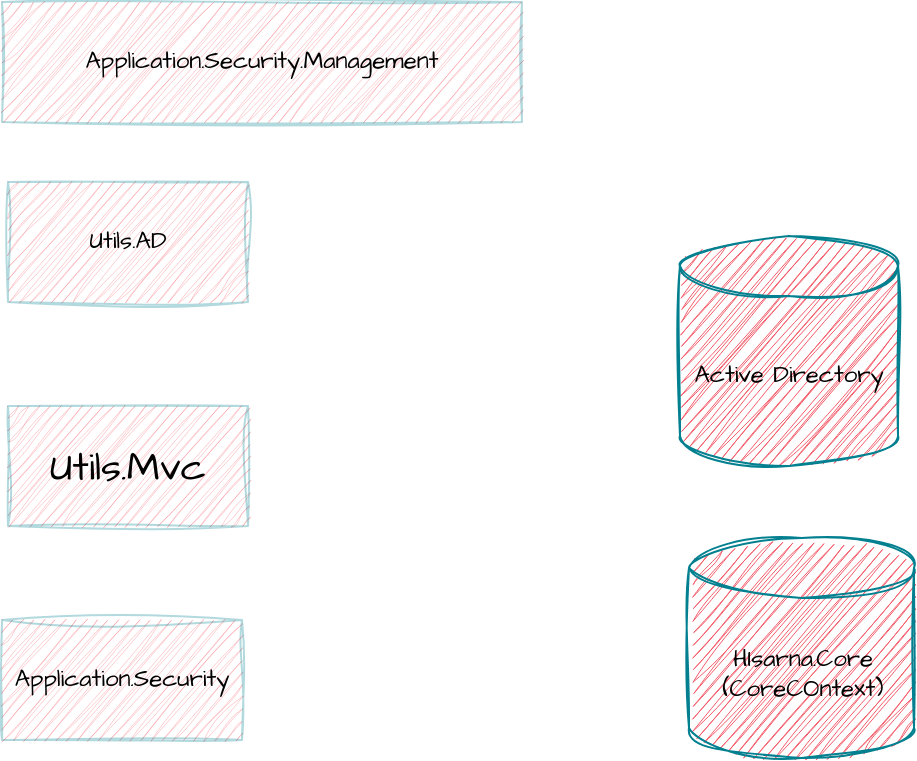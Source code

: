 <mxfile version="24.4.4" type="github">
  <diagram name="Pagina-1" id="mwvZFhLqi_4R-zlfRmPy">
    <mxGraphModel dx="1274" dy="737" grid="0" gridSize="10" guides="1" tooltips="1" connect="1" arrows="1" fold="1" page="0" pageScale="1" pageWidth="827" pageHeight="1169" math="0" shadow="0">
      <root>
        <mxCell id="0" />
        <mxCell id="1" parent="0" />
        <mxCell id="lm-91KbfVehlCaEgiLmT-1" value="&lt;font color=&quot;#000000&quot;&gt;Application.Security.Management&lt;/font&gt;" style="whiteSpace=wrap;html=1;sketch=1;hachureGap=4;jiggle=2;curveFitting=1;strokeColor=#028090;fontFamily=Architects Daughter;fontSource=https%3A%2F%2Ffonts.googleapis.com%2Fcss%3Ffamily%3DArchitects%2BDaughter;fontColor=#E4FDE1;fillColor=#F45B69;opacity=30;" vertex="1" parent="1">
          <mxGeometry x="257" y="89" width="260" height="60" as="geometry" />
        </mxCell>
        <mxCell id="lm-91KbfVehlCaEgiLmT-2" value="&lt;font color=&quot;#000000&quot;&gt;Application.Security&lt;/font&gt;" style="whiteSpace=wrap;html=1;sketch=1;hachureGap=4;jiggle=2;curveFitting=1;strokeColor=#028090;fontFamily=Architects Daughter;fontSource=https%3A%2F%2Ffonts.googleapis.com%2Fcss%3Ffamily%3DArchitects%2BDaughter;fontColor=#E4FDE1;fillColor=#F45B69;opacity=30;" vertex="1" parent="1">
          <mxGeometry x="257" y="398" width="120" height="60" as="geometry" />
        </mxCell>
        <mxCell id="lm-91KbfVehlCaEgiLmT-3" value="&lt;font style=&quot;font-size: 20px;&quot; color=&quot;#000000&quot;&gt;Utils.Mvc&lt;/font&gt;" style="whiteSpace=wrap;html=1;sketch=1;hachureGap=4;jiggle=2;curveFitting=1;strokeColor=#028090;fontFamily=Architects Daughter;fontSource=https%3A%2F%2Ffonts.googleapis.com%2Fcss%3Ffamily%3DArchitects%2BDaughter;fontColor=#E4FDE1;fillColor=#F45B69;opacity=30;" vertex="1" parent="1">
          <mxGeometry x="260" y="291" width="120" height="60" as="geometry" />
        </mxCell>
        <mxCell id="lm-91KbfVehlCaEgiLmT-4" value="&lt;font color=&quot;#000000&quot;&gt;Utils.AD&lt;/font&gt;" style="whiteSpace=wrap;html=1;sketch=1;hachureGap=4;jiggle=2;curveFitting=1;strokeColor=#028090;fontFamily=Architects Daughter;fontSource=https%3A%2F%2Ffonts.googleapis.com%2Fcss%3Ffamily%3DArchitects%2BDaughter;fontColor=#E4FDE1;fillColor=#F45B69;opacity=30;" vertex="1" parent="1">
          <mxGeometry x="260" y="179" width="120" height="60" as="geometry" />
        </mxCell>
        <mxCell id="lm-91KbfVehlCaEgiLmT-5" value="Active Directory" style="shape=cylinder3;whiteSpace=wrap;html=1;boundedLbl=1;backgroundOutline=1;size=15;sketch=1;hachureGap=4;jiggle=2;curveFitting=1;strokeColor=#028090;fontFamily=Architects Daughter;fontSource=https%3A%2F%2Ffonts.googleapis.com%2Fcss%3Ffamily%3DArchitects%2BDaughter;fontColor=#000000;fillColor=#F45B69;" vertex="1" parent="1">
          <mxGeometry x="596" y="206" width="109" height="115" as="geometry" />
        </mxCell>
        <mxCell id="lm-91KbfVehlCaEgiLmT-6" value="&lt;div&gt;HIsarna.Core&lt;/div&gt;&lt;div&gt;(CoreCOntext)&lt;br&gt;&lt;/div&gt;" style="shape=cylinder3;whiteSpace=wrap;html=1;boundedLbl=1;backgroundOutline=1;size=15;sketch=1;hachureGap=4;jiggle=2;curveFitting=1;strokeColor=#028090;fontFamily=Architects Daughter;fontSource=https%3A%2F%2Ffonts.googleapis.com%2Fcss%3Ffamily%3DArchitects%2BDaughter;fontColor=#000000;fillColor=#F45B69;" vertex="1" parent="1">
          <mxGeometry x="600.5" y="357" width="112.5" height="110" as="geometry" />
        </mxCell>
      </root>
    </mxGraphModel>
  </diagram>
</mxfile>
